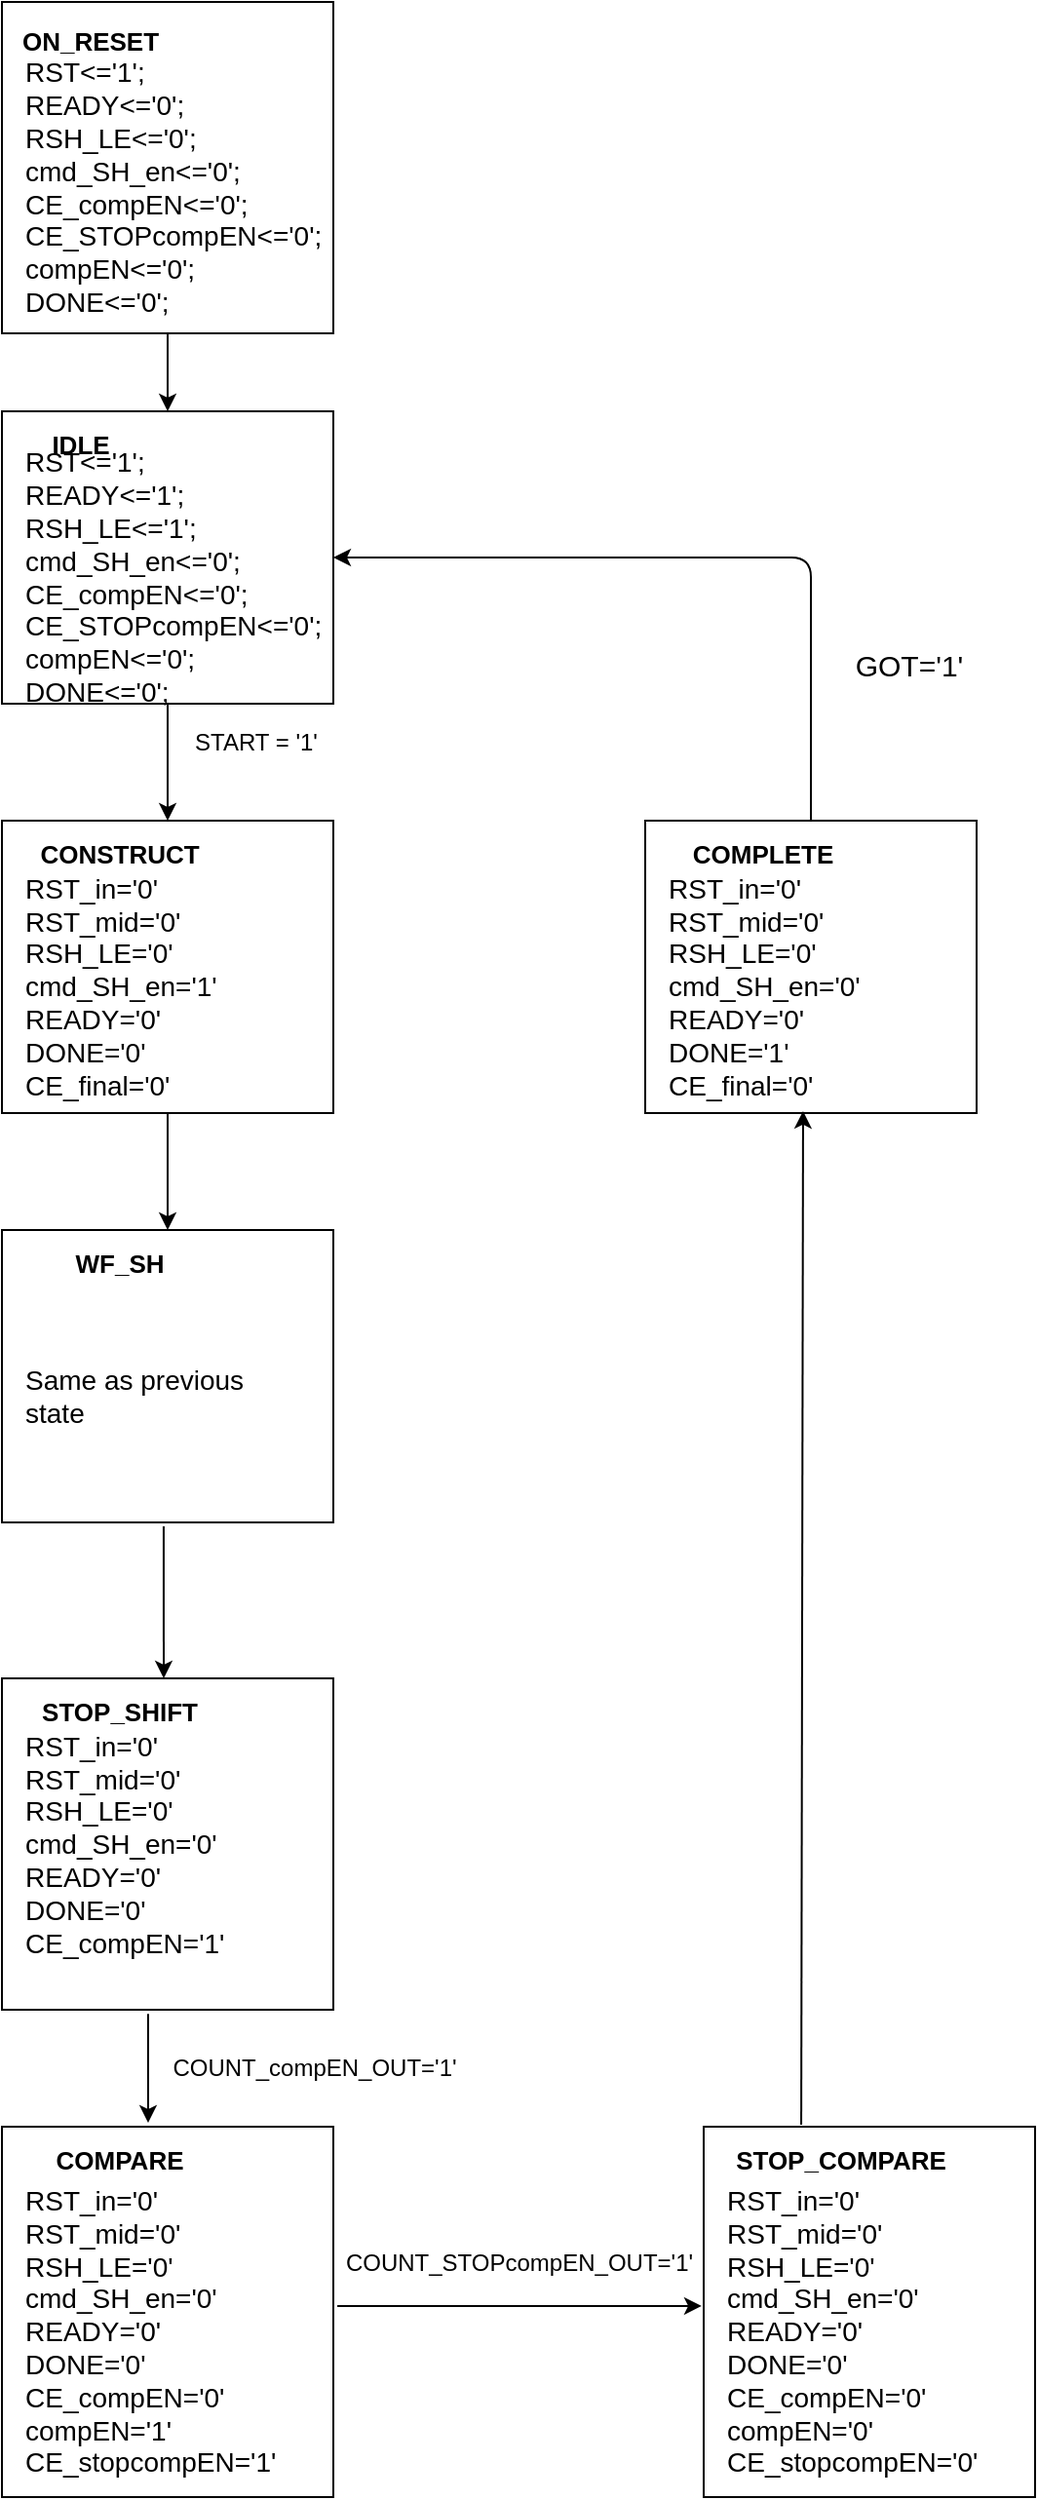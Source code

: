 <mxfile version="13.9.9" type="device"><diagram id="K26hIB0Xt4HyCyBHsTHd" name="Pagina-1"><mxGraphModel dx="1422" dy="814" grid="1" gridSize="10" guides="1" tooltips="1" connect="0" arrows="1" fold="1" page="1" pageScale="1" pageWidth="4681" pageHeight="3300" math="0" shadow="0"><root><mxCell id="0"/><mxCell id="1" parent="0"/><mxCell id="7W2GzSB9wpiWuf6rkkqN-1" value="" style="rounded=0;whiteSpace=wrap;html=1;" parent="1" vertex="1"><mxGeometry x="150" y="90" width="170" height="170" as="geometry"/></mxCell><mxCell id="7W2GzSB9wpiWuf6rkkqN-2" value="&lt;b&gt;&lt;font style=&quot;font-size: 13px&quot;&gt;ON_RESET&lt;/font&gt;&lt;/b&gt;" style="text;html=1;align=center;verticalAlign=middle;resizable=0;points=[];autosize=1;" parent="1" vertex="1"><mxGeometry x="150" y="100" width="90" height="20" as="geometry"/></mxCell><mxCell id="7W2GzSB9wpiWuf6rkkqN-3" value="&lt;div&gt;&lt;span style=&quot;font-size: 14px&quot;&gt;RST&amp;lt;='1';&lt;/span&gt;&lt;/div&gt;&lt;div&gt;&lt;span style=&quot;font-size: 14px&quot;&gt;&lt;span&gt;&#9;&#9;&#9;&#9;&lt;/span&gt;READY&amp;lt;='0';&lt;/span&gt;&lt;/div&gt;&lt;div&gt;&lt;span style=&quot;font-size: 14px&quot;&gt;&lt;span&gt;&#9;&#9;&#9;&#9;&lt;/span&gt;RSH_LE&amp;lt;='0';&lt;/span&gt;&lt;/div&gt;&lt;div&gt;&lt;span style=&quot;font-size: 14px&quot;&gt;&lt;span&gt;&#9;&#9;&#9;&#9;&lt;/span&gt;cmd_SH_en&amp;lt;='0';&lt;/span&gt;&lt;/div&gt;&lt;div&gt;&lt;span style=&quot;font-size: 14px&quot;&gt;&lt;span&gt;&#9;&#9;&#9;&#9;&lt;/span&gt;CE_compEN&amp;lt;='0';&lt;/span&gt;&lt;/div&gt;&lt;div&gt;&lt;span style=&quot;font-size: 14px&quot;&gt;&lt;span&gt;&#9;&#9;&#9;&#9;&lt;/span&gt;CE_STOPcompEN&amp;lt;='0';&lt;/span&gt;&lt;/div&gt;&lt;div&gt;&lt;span style=&quot;font-size: 14px&quot;&gt;&lt;span&gt;&#9;&#9;&#9;&#9;&lt;/span&gt;compEN&amp;lt;='0';&lt;/span&gt;&lt;/div&gt;&lt;div&gt;&lt;span style=&quot;font-size: 14px&quot;&gt;&lt;span&gt;&#9;&#9;&#9;&#9;&lt;/span&gt;DONE&amp;lt;='0';&lt;/span&gt;&lt;/div&gt;" style="text;html=1;align=left;verticalAlign=middle;resizable=0;points=[];autosize=1;" parent="1" vertex="1"><mxGeometry x="160" y="120" width="170" height="130" as="geometry"/></mxCell><mxCell id="7W2GzSB9wpiWuf6rkkqN-4" value="" style="endArrow=classic;html=1;exitX=0.5;exitY=1;exitDx=0;exitDy=0;" parent="1" source="7W2GzSB9wpiWuf6rkkqN-1" edge="1"><mxGeometry width="50" height="50" relative="1" as="geometry"><mxPoint x="410" y="240" as="sourcePoint"/><mxPoint x="235" y="300" as="targetPoint"/></mxGeometry></mxCell><mxCell id="7W2GzSB9wpiWuf6rkkqN-6" value="" style="rounded=0;whiteSpace=wrap;html=1;" parent="1" vertex="1"><mxGeometry x="150" y="300" width="170" height="150" as="geometry"/></mxCell><mxCell id="7W2GzSB9wpiWuf6rkkqN-7" value="&lt;span style=&quot;font-size: 13px&quot;&gt;&lt;b&gt;IDLE&lt;/b&gt;&lt;/span&gt;" style="text;html=1;align=center;verticalAlign=middle;resizable=0;points=[];autosize=1;" parent="1" vertex="1"><mxGeometry x="165" y="307" width="50" height="20" as="geometry"/></mxCell><mxCell id="7W2GzSB9wpiWuf6rkkqN-8" value="&lt;div&gt;&lt;span style=&quot;font-size: 14px&quot;&gt;RST&amp;lt;='1';&lt;/span&gt;&lt;/div&gt;&lt;div&gt;&lt;span style=&quot;font-size: 14px&quot;&gt;&lt;span&gt;&#9;&#9;&#9;&#9;&lt;/span&gt;READY&amp;lt;='1';&lt;/span&gt;&lt;/div&gt;&lt;div&gt;&lt;span style=&quot;font-size: 14px&quot;&gt;&lt;span&gt;&#9;&#9;&#9;&#9;&lt;/span&gt;RSH_LE&amp;lt;='1';&lt;/span&gt;&lt;/div&gt;&lt;div&gt;&lt;span style=&quot;font-size: 14px&quot;&gt;&lt;span&gt;&#9;&#9;&#9;&#9;&lt;/span&gt;cmd_SH_en&amp;lt;='0';&lt;/span&gt;&lt;/div&gt;&lt;div&gt;&lt;span style=&quot;font-size: 14px&quot;&gt;&lt;span&gt;&#9;&#9;&#9;&#9;&lt;/span&gt;CE_compEN&amp;lt;='0';&lt;/span&gt;&lt;/div&gt;&lt;div&gt;&lt;span style=&quot;font-size: 14px&quot;&gt;&lt;span&gt;&#9;&#9;&#9;&#9;&lt;/span&gt;CE_STOPcompEN&amp;lt;='0';&lt;/span&gt;&lt;/div&gt;&lt;div&gt;&lt;span style=&quot;font-size: 14px&quot;&gt;&lt;span&gt;&#9;&#9;&#9;&#9;&lt;/span&gt;compEN&amp;lt;='0';&lt;/span&gt;&lt;/div&gt;&lt;div&gt;&lt;span style=&quot;font-size: 14px&quot;&gt;&lt;span&gt;&#9;&#9;&#9;&#9;&lt;/span&gt;DONE&amp;lt;='0';&lt;/span&gt;&lt;/div&gt;" style="text;html=1;align=left;verticalAlign=middle;resizable=0;points=[];autosize=1;" parent="1" vertex="1"><mxGeometry x="160" y="320" width="170" height="130" as="geometry"/></mxCell><mxCell id="7W2GzSB9wpiWuf6rkkqN-10" value="START = '1'" style="text;html=1;align=center;verticalAlign=middle;resizable=0;points=[];autosize=1;" parent="1" vertex="1"><mxGeometry x="240" y="460" width="80" height="20" as="geometry"/></mxCell><mxCell id="7W2GzSB9wpiWuf6rkkqN-16" value="" style="endArrow=classic;html=1;exitX=0.5;exitY=1;exitDx=0;exitDy=0;" parent="1" edge="1"><mxGeometry width="50" height="50" relative="1" as="geometry"><mxPoint x="235" y="450" as="sourcePoint"/><mxPoint x="235" y="510" as="targetPoint"/></mxGeometry></mxCell><mxCell id="7W2GzSB9wpiWuf6rkkqN-17" value="" style="rounded=0;whiteSpace=wrap;html=1;" parent="1" vertex="1"><mxGeometry x="150" y="510" width="170" height="150" as="geometry"/></mxCell><mxCell id="7W2GzSB9wpiWuf6rkkqN-18" value="&lt;span style=&quot;font-size: 13px&quot;&gt;&lt;b&gt;CONSTRUCT&lt;/b&gt;&lt;/span&gt;" style="text;html=1;align=center;verticalAlign=middle;resizable=0;points=[];autosize=1;" parent="1" vertex="1"><mxGeometry x="160" y="517" width="100" height="20" as="geometry"/></mxCell><mxCell id="7W2GzSB9wpiWuf6rkkqN-19" value="&lt;font style=&quot;font-size: 14px&quot;&gt;RST_in='0'&lt;br&gt;RST_mid='0'&lt;br&gt;RSH_LE='0'&lt;br&gt;cmd_SH_en='1'&lt;br&gt;READY='0'&lt;br&gt;DONE='0'&lt;br&gt;CE_final='0'&lt;/font&gt;" style="text;html=1;align=left;verticalAlign=middle;resizable=0;points=[];autosize=1;" parent="1" vertex="1"><mxGeometry x="160" y="540" width="110" height="110" as="geometry"/></mxCell><mxCell id="7W2GzSB9wpiWuf6rkkqN-25" value="" style="endArrow=classic;html=1;exitX=0.5;exitY=1;exitDx=0;exitDy=0;" parent="1" edge="1"><mxGeometry width="50" height="50" relative="1" as="geometry"><mxPoint x="235" y="660" as="sourcePoint"/><mxPoint x="235" y="720" as="targetPoint"/></mxGeometry></mxCell><mxCell id="7W2GzSB9wpiWuf6rkkqN-26" value="" style="rounded=0;whiteSpace=wrap;html=1;" parent="1" vertex="1"><mxGeometry x="150" y="720" width="170" height="150" as="geometry"/></mxCell><mxCell id="7W2GzSB9wpiWuf6rkkqN-27" value="&lt;span style=&quot;font-size: 13px&quot;&gt;&lt;b&gt;WF_SH&lt;/b&gt;&lt;/span&gt;" style="text;html=1;align=center;verticalAlign=middle;resizable=0;points=[];autosize=1;" parent="1" vertex="1"><mxGeometry x="180" y="727" width="60" height="20" as="geometry"/></mxCell><mxCell id="7W2GzSB9wpiWuf6rkkqN-28" value="&lt;span style=&quot;font-size: 14px&quot;&gt;Same as previous&lt;br&gt;state&lt;/span&gt;" style="text;html=1;align=left;verticalAlign=middle;resizable=0;points=[];autosize=1;" parent="1" vertex="1"><mxGeometry x="160" y="785" width="130" height="40" as="geometry"/></mxCell><mxCell id="7W2GzSB9wpiWuf6rkkqN-30" value="" style="rounded=0;whiteSpace=wrap;html=1;" parent="1" vertex="1"><mxGeometry x="150" y="950" width="170" height="170" as="geometry"/></mxCell><mxCell id="7W2GzSB9wpiWuf6rkkqN-31" value="&lt;span style=&quot;font-size: 13px&quot;&gt;&lt;b&gt;STOP_SHIFT&lt;/b&gt;&lt;/span&gt;" style="text;html=1;align=center;verticalAlign=middle;resizable=0;points=[];autosize=1;" parent="1" vertex="1"><mxGeometry x="160" y="957" width="100" height="20" as="geometry"/></mxCell><mxCell id="7W2GzSB9wpiWuf6rkkqN-32" value="&lt;font style=&quot;font-size: 14px&quot;&gt;RST_in='0'&lt;br&gt;RST_mid='0'&lt;br&gt;RSH_LE='0'&lt;br&gt;cmd_SH_en='0'&lt;br&gt;READY='0'&lt;br&gt;DONE='0'&lt;br&gt;CE_compEN='1'&lt;br&gt;&lt;/font&gt;" style="text;html=1;align=left;verticalAlign=middle;resizable=0;points=[];autosize=1;" parent="1" vertex="1"><mxGeometry x="160" y="980" width="120" height="110" as="geometry"/></mxCell><mxCell id="7W2GzSB9wpiWuf6rkkqN-34" value="" style="rounded=0;whiteSpace=wrap;html=1;" parent="1" vertex="1"><mxGeometry x="480" y="510" width="170" height="150" as="geometry"/></mxCell><mxCell id="7W2GzSB9wpiWuf6rkkqN-35" value="&lt;span style=&quot;font-size: 13px&quot;&gt;&lt;b&gt;COMPLETE&lt;/b&gt;&lt;/span&gt;" style="text;html=1;align=center;verticalAlign=middle;resizable=0;points=[];autosize=1;" parent="1" vertex="1"><mxGeometry x="495" y="517" width="90" height="20" as="geometry"/></mxCell><mxCell id="7W2GzSB9wpiWuf6rkkqN-36" value="&lt;font style=&quot;font-size: 14px&quot;&gt;RST_in='0'&lt;br&gt;RST_mid='0'&lt;br&gt;RSH_LE='0'&lt;br&gt;cmd_SH_en='0'&lt;br&gt;READY='0'&lt;br&gt;DONE='1'&lt;br&gt;CE_final='0'&lt;/font&gt;" style="text;html=1;align=left;verticalAlign=middle;resizable=0;points=[];autosize=1;" parent="1" vertex="1"><mxGeometry x="490" y="540" width="110" height="110" as="geometry"/></mxCell><mxCell id="7W2GzSB9wpiWuf6rkkqN-39" value="" style="endArrow=classic;html=1;entryX=1;entryY=0.5;entryDx=0;entryDy=0;exitX=0.5;exitY=0;exitDx=0;exitDy=0;" parent="1" source="7W2GzSB9wpiWuf6rkkqN-34" target="7W2GzSB9wpiWuf6rkkqN-6" edge="1"><mxGeometry width="50" height="50" relative="1" as="geometry"><mxPoint x="420" y="550" as="sourcePoint"/><mxPoint x="470" y="500" as="targetPoint"/><Array as="points"><mxPoint x="565" y="375"/></Array></mxGeometry></mxCell><mxCell id="vMGJAKT7UURvj_pVKc_k-2" value="&lt;font style=&quot;font-size: 15px&quot;&gt;GOT='1'&lt;/font&gt;" style="text;html=1;align=center;verticalAlign=middle;resizable=0;points=[];autosize=1;" parent="1" vertex="1"><mxGeometry x="580" y="420" width="70" height="20" as="geometry"/></mxCell><mxCell id="lZdrFoN4DXbwnSG-hPGT-1" value="" style="endArrow=classic;html=1;exitX=0.488;exitY=1.013;exitDx=0;exitDy=0;exitPerimeter=0;" parent="1" source="7W2GzSB9wpiWuf6rkkqN-26" edge="1"><mxGeometry width="50" height="50" relative="1" as="geometry"><mxPoint x="410" y="780" as="sourcePoint"/><mxPoint x="233" y="950" as="targetPoint"/></mxGeometry></mxCell><mxCell id="lZdrFoN4DXbwnSG-hPGT-2" value="" style="endArrow=classic;html=1;exitX=0.441;exitY=1.024;exitDx=0;exitDy=0;exitPerimeter=0;" parent="1" edge="1"><mxGeometry width="50" height="50" relative="1" as="geometry"><mxPoint x="224.97" y="1122.08" as="sourcePoint"/><mxPoint x="225" y="1178" as="targetPoint"/></mxGeometry></mxCell><mxCell id="lZdrFoN4DXbwnSG-hPGT-3" value="COUNT_compEN_OUT='1'" style="text;html=1;align=center;verticalAlign=middle;resizable=0;points=[];autosize=1;" parent="1" vertex="1"><mxGeometry x="230" y="1140" width="160" height="20" as="geometry"/></mxCell><mxCell id="lZdrFoN4DXbwnSG-hPGT-4" value="" style="rounded=0;whiteSpace=wrap;html=1;" parent="1" vertex="1"><mxGeometry x="150" y="1180" width="170" height="190" as="geometry"/></mxCell><mxCell id="lZdrFoN4DXbwnSG-hPGT-5" value="&lt;span style=&quot;font-size: 13px&quot;&gt;&lt;b&gt;COMPARE&lt;/b&gt;&lt;/span&gt;" style="text;html=1;align=center;verticalAlign=middle;resizable=0;points=[];autosize=1;" parent="1" vertex="1"><mxGeometry x="170" y="1187" width="80" height="20" as="geometry"/></mxCell><mxCell id="lZdrFoN4DXbwnSG-hPGT-6" value="&lt;font style=&quot;font-size: 14px&quot;&gt;RST_in='0'&lt;br&gt;RST_mid='0'&lt;br&gt;RSH_LE='0'&lt;br&gt;cmd_SH_en='0'&lt;br&gt;READY='0'&lt;br&gt;DONE='0'&lt;br&gt;CE_compEN='0'&lt;br&gt;compEN='1'&lt;br&gt;CE_stopcompEN='1'&lt;br&gt;&lt;/font&gt;" style="text;html=1;align=left;verticalAlign=middle;resizable=0;points=[];autosize=1;" parent="1" vertex="1"><mxGeometry x="160" y="1215" width="140" height="140" as="geometry"/></mxCell><mxCell id="lZdrFoN4DXbwnSG-hPGT-7" value="" style="endArrow=classic;html=1;exitX=1.012;exitY=0.484;exitDx=0;exitDy=0;exitPerimeter=0;entryX=-0.006;entryY=0.484;entryDx=0;entryDy=0;entryPerimeter=0;" parent="1" source="lZdrFoN4DXbwnSG-hPGT-4" target="lZdrFoN4DXbwnSG-hPGT-8" edge="1"><mxGeometry width="50" height="50" relative="1" as="geometry"><mxPoint x="410" y="1310" as="sourcePoint"/><mxPoint x="450" y="1272" as="targetPoint"/></mxGeometry></mxCell><mxCell id="lZdrFoN4DXbwnSG-hPGT-8" value="" style="rounded=0;whiteSpace=wrap;html=1;" parent="1" vertex="1"><mxGeometry x="510" y="1180" width="170" height="190" as="geometry"/></mxCell><mxCell id="lZdrFoN4DXbwnSG-hPGT-9" value="&lt;span style=&quot;font-size: 13px&quot;&gt;&lt;b&gt;STOP_COMPARE&lt;/b&gt;&lt;/span&gt;" style="text;html=1;align=center;verticalAlign=middle;resizable=0;points=[];autosize=1;" parent="1" vertex="1"><mxGeometry x="520" y="1187" width="120" height="20" as="geometry"/></mxCell><mxCell id="lZdrFoN4DXbwnSG-hPGT-10" value="&lt;font style=&quot;font-size: 14px&quot;&gt;RST_in='0'&lt;br&gt;RST_mid='0'&lt;br&gt;RSH_LE='0'&lt;br&gt;cmd_SH_en='0'&lt;br&gt;READY='0'&lt;br&gt;DONE='0'&lt;br&gt;CE_compEN='0'&lt;br&gt;compEN='0'&lt;br&gt;CE_stopcompEN='0'&lt;br&gt;&lt;/font&gt;" style="text;html=1;align=left;verticalAlign=middle;resizable=0;points=[];autosize=1;" parent="1" vertex="1"><mxGeometry x="520" y="1215" width="140" height="140" as="geometry"/></mxCell><mxCell id="lZdrFoN4DXbwnSG-hPGT-11" value="COUNT_STOPcompEN_OUT='1'" style="text;html=1;align=center;verticalAlign=middle;resizable=0;points=[];autosize=1;" parent="1" vertex="1"><mxGeometry x="320" y="1240" width="190" height="20" as="geometry"/></mxCell><mxCell id="lZdrFoN4DXbwnSG-hPGT-12" value="" style="endArrow=classic;html=1;exitX=0.512;exitY=-0.005;exitDx=0;exitDy=0;exitPerimeter=0;entryX=0.694;entryY=0.993;entryDx=0;entryDy=0;entryPerimeter=0;" parent="1" edge="1"><mxGeometry width="50" height="50" relative="1" as="geometry"><mxPoint x="560.04" y="1179.05" as="sourcePoint"/><mxPoint x="560.98" y="658.95" as="targetPoint"/></mxGeometry></mxCell></root></mxGraphModel></diagram></mxfile>